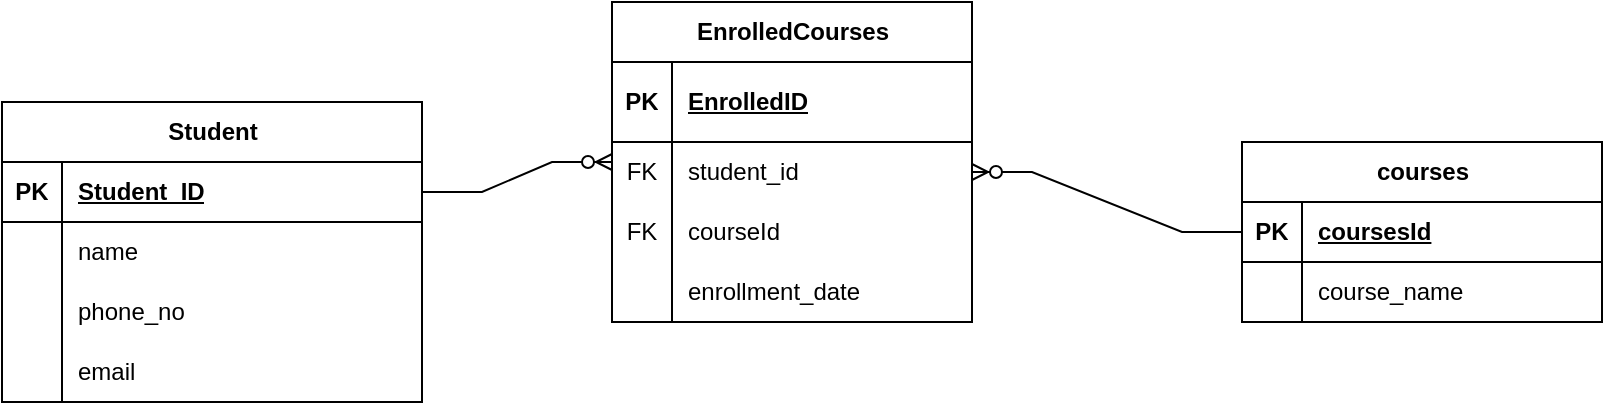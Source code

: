 <mxfile version="21.6.6" type="device">
  <diagram name="Page-1" id="JzgeUjTLKBS4xVXafsNU">
    <mxGraphModel dx="899" dy="502" grid="1" gridSize="10" guides="1" tooltips="1" connect="1" arrows="1" fold="1" page="1" pageScale="1" pageWidth="850" pageHeight="1100" background="none" math="0" shadow="0">
      <root>
        <mxCell id="0" />
        <mxCell id="1" parent="0" />
        <mxCell id="syM7a2u-vUbj5oyzCwH--1" value="Student" style="shape=table;startSize=30;container=1;collapsible=1;childLayout=tableLayout;fixedRows=1;rowLines=0;fontStyle=1;align=center;resizeLast=1;html=1;" vertex="1" parent="1">
          <mxGeometry x="30" y="180" width="210" height="150" as="geometry">
            <mxRectangle x="30" y="180" width="90" height="30" as="alternateBounds" />
          </mxGeometry>
        </mxCell>
        <mxCell id="syM7a2u-vUbj5oyzCwH--2" value="" style="shape=tableRow;horizontal=0;startSize=0;swimlaneHead=0;swimlaneBody=0;fillColor=none;collapsible=0;dropTarget=0;points=[[0,0.5],[1,0.5]];portConstraint=eastwest;top=0;left=0;right=0;bottom=1;" vertex="1" parent="syM7a2u-vUbj5oyzCwH--1">
          <mxGeometry y="30" width="210" height="30" as="geometry" />
        </mxCell>
        <mxCell id="syM7a2u-vUbj5oyzCwH--3" value="PK" style="shape=partialRectangle;connectable=0;fillColor=none;top=0;left=0;bottom=0;right=0;fontStyle=1;overflow=hidden;whiteSpace=wrap;html=1;" vertex="1" parent="syM7a2u-vUbj5oyzCwH--2">
          <mxGeometry width="30" height="30" as="geometry">
            <mxRectangle width="30" height="30" as="alternateBounds" />
          </mxGeometry>
        </mxCell>
        <mxCell id="syM7a2u-vUbj5oyzCwH--4" value="Student_ID" style="shape=partialRectangle;connectable=0;fillColor=none;top=0;left=0;bottom=0;right=0;align=left;spacingLeft=6;fontStyle=5;overflow=hidden;whiteSpace=wrap;html=1;" vertex="1" parent="syM7a2u-vUbj5oyzCwH--2">
          <mxGeometry x="30" width="180" height="30" as="geometry">
            <mxRectangle width="180" height="30" as="alternateBounds" />
          </mxGeometry>
        </mxCell>
        <mxCell id="syM7a2u-vUbj5oyzCwH--5" value="" style="shape=tableRow;horizontal=0;startSize=0;swimlaneHead=0;swimlaneBody=0;fillColor=none;collapsible=0;dropTarget=0;points=[[0,0.5],[1,0.5]];portConstraint=eastwest;top=0;left=0;right=0;bottom=0;" vertex="1" parent="syM7a2u-vUbj5oyzCwH--1">
          <mxGeometry y="60" width="210" height="30" as="geometry" />
        </mxCell>
        <mxCell id="syM7a2u-vUbj5oyzCwH--6" value="" style="shape=partialRectangle;connectable=0;fillColor=none;top=0;left=0;bottom=0;right=0;editable=1;overflow=hidden;whiteSpace=wrap;html=1;" vertex="1" parent="syM7a2u-vUbj5oyzCwH--5">
          <mxGeometry width="30" height="30" as="geometry">
            <mxRectangle width="30" height="30" as="alternateBounds" />
          </mxGeometry>
        </mxCell>
        <mxCell id="syM7a2u-vUbj5oyzCwH--7" value="name" style="shape=partialRectangle;connectable=0;fillColor=none;top=0;left=0;bottom=0;right=0;align=left;spacingLeft=6;overflow=hidden;whiteSpace=wrap;html=1;" vertex="1" parent="syM7a2u-vUbj5oyzCwH--5">
          <mxGeometry x="30" width="180" height="30" as="geometry">
            <mxRectangle width="180" height="30" as="alternateBounds" />
          </mxGeometry>
        </mxCell>
        <mxCell id="syM7a2u-vUbj5oyzCwH--8" value="" style="shape=tableRow;horizontal=0;startSize=0;swimlaneHead=0;swimlaneBody=0;fillColor=none;collapsible=0;dropTarget=0;points=[[0,0.5],[1,0.5]];portConstraint=eastwest;top=0;left=0;right=0;bottom=0;" vertex="1" parent="syM7a2u-vUbj5oyzCwH--1">
          <mxGeometry y="90" width="210" height="30" as="geometry" />
        </mxCell>
        <mxCell id="syM7a2u-vUbj5oyzCwH--9" value="" style="shape=partialRectangle;connectable=0;fillColor=none;top=0;left=0;bottom=0;right=0;editable=1;overflow=hidden;whiteSpace=wrap;html=1;" vertex="1" parent="syM7a2u-vUbj5oyzCwH--8">
          <mxGeometry width="30" height="30" as="geometry">
            <mxRectangle width="30" height="30" as="alternateBounds" />
          </mxGeometry>
        </mxCell>
        <mxCell id="syM7a2u-vUbj5oyzCwH--10" value="phone_no" style="shape=partialRectangle;connectable=0;fillColor=none;top=0;left=0;bottom=0;right=0;align=left;spacingLeft=6;overflow=hidden;whiteSpace=wrap;html=1;" vertex="1" parent="syM7a2u-vUbj5oyzCwH--8">
          <mxGeometry x="30" width="180" height="30" as="geometry">
            <mxRectangle width="180" height="30" as="alternateBounds" />
          </mxGeometry>
        </mxCell>
        <mxCell id="syM7a2u-vUbj5oyzCwH--11" value="" style="shape=tableRow;horizontal=0;startSize=0;swimlaneHead=0;swimlaneBody=0;fillColor=none;collapsible=0;dropTarget=0;points=[[0,0.5],[1,0.5]];portConstraint=eastwest;top=0;left=0;right=0;bottom=0;" vertex="1" parent="syM7a2u-vUbj5oyzCwH--1">
          <mxGeometry y="120" width="210" height="30" as="geometry" />
        </mxCell>
        <mxCell id="syM7a2u-vUbj5oyzCwH--12" value="" style="shape=partialRectangle;connectable=0;fillColor=none;top=0;left=0;bottom=0;right=0;editable=1;overflow=hidden;whiteSpace=wrap;html=1;" vertex="1" parent="syM7a2u-vUbj5oyzCwH--11">
          <mxGeometry width="30" height="30" as="geometry">
            <mxRectangle width="30" height="30" as="alternateBounds" />
          </mxGeometry>
        </mxCell>
        <mxCell id="syM7a2u-vUbj5oyzCwH--13" value="email" style="shape=partialRectangle;connectable=0;fillColor=none;top=0;left=0;bottom=0;right=0;align=left;spacingLeft=6;overflow=hidden;whiteSpace=wrap;html=1;" vertex="1" parent="syM7a2u-vUbj5oyzCwH--11">
          <mxGeometry x="30" width="180" height="30" as="geometry">
            <mxRectangle width="180" height="30" as="alternateBounds" />
          </mxGeometry>
        </mxCell>
        <mxCell id="syM7a2u-vUbj5oyzCwH--15" value="courses" style="shape=table;startSize=30;container=1;collapsible=1;childLayout=tableLayout;fixedRows=1;rowLines=0;fontStyle=1;align=center;resizeLast=1;html=1;" vertex="1" parent="1">
          <mxGeometry x="650" y="200" width="180" height="90" as="geometry" />
        </mxCell>
        <mxCell id="syM7a2u-vUbj5oyzCwH--16" value="" style="shape=tableRow;horizontal=0;startSize=0;swimlaneHead=0;swimlaneBody=0;fillColor=none;collapsible=0;dropTarget=0;points=[[0,0.5],[1,0.5]];portConstraint=eastwest;top=0;left=0;right=0;bottom=1;" vertex="1" parent="syM7a2u-vUbj5oyzCwH--15">
          <mxGeometry y="30" width="180" height="30" as="geometry" />
        </mxCell>
        <mxCell id="syM7a2u-vUbj5oyzCwH--17" value="PK" style="shape=partialRectangle;connectable=0;fillColor=none;top=0;left=0;bottom=0;right=0;fontStyle=1;overflow=hidden;whiteSpace=wrap;html=1;" vertex="1" parent="syM7a2u-vUbj5oyzCwH--16">
          <mxGeometry width="30" height="30" as="geometry">
            <mxRectangle width="30" height="30" as="alternateBounds" />
          </mxGeometry>
        </mxCell>
        <mxCell id="syM7a2u-vUbj5oyzCwH--18" value="coursesId" style="shape=partialRectangle;connectable=0;fillColor=none;top=0;left=0;bottom=0;right=0;align=left;spacingLeft=6;fontStyle=5;overflow=hidden;whiteSpace=wrap;html=1;" vertex="1" parent="syM7a2u-vUbj5oyzCwH--16">
          <mxGeometry x="30" width="150" height="30" as="geometry">
            <mxRectangle width="150" height="30" as="alternateBounds" />
          </mxGeometry>
        </mxCell>
        <mxCell id="syM7a2u-vUbj5oyzCwH--19" value="" style="shape=tableRow;horizontal=0;startSize=0;swimlaneHead=0;swimlaneBody=0;fillColor=none;collapsible=0;dropTarget=0;points=[[0,0.5],[1,0.5]];portConstraint=eastwest;top=0;left=0;right=0;bottom=0;" vertex="1" parent="syM7a2u-vUbj5oyzCwH--15">
          <mxGeometry y="60" width="180" height="30" as="geometry" />
        </mxCell>
        <mxCell id="syM7a2u-vUbj5oyzCwH--20" value="" style="shape=partialRectangle;connectable=0;fillColor=none;top=0;left=0;bottom=0;right=0;editable=1;overflow=hidden;whiteSpace=wrap;html=1;" vertex="1" parent="syM7a2u-vUbj5oyzCwH--19">
          <mxGeometry width="30" height="30" as="geometry">
            <mxRectangle width="30" height="30" as="alternateBounds" />
          </mxGeometry>
        </mxCell>
        <mxCell id="syM7a2u-vUbj5oyzCwH--21" value="course_name" style="shape=partialRectangle;connectable=0;fillColor=none;top=0;left=0;bottom=0;right=0;align=left;spacingLeft=6;overflow=hidden;whiteSpace=wrap;html=1;" vertex="1" parent="syM7a2u-vUbj5oyzCwH--19">
          <mxGeometry x="30" width="150" height="30" as="geometry">
            <mxRectangle width="150" height="30" as="alternateBounds" />
          </mxGeometry>
        </mxCell>
        <mxCell id="syM7a2u-vUbj5oyzCwH--29" value="EnrolledCourses" style="shape=table;startSize=30;container=1;collapsible=1;childLayout=tableLayout;fixedRows=1;rowLines=0;fontStyle=1;align=center;resizeLast=1;html=1;" vertex="1" parent="1">
          <mxGeometry x="335" y="130" width="180" height="160" as="geometry" />
        </mxCell>
        <mxCell id="syM7a2u-vUbj5oyzCwH--30" value="" style="shape=tableRow;horizontal=0;startSize=0;swimlaneHead=0;swimlaneBody=0;fillColor=none;collapsible=0;dropTarget=0;points=[[0,0.5],[1,0.5]];portConstraint=eastwest;top=0;left=0;right=0;bottom=1;" vertex="1" parent="syM7a2u-vUbj5oyzCwH--29">
          <mxGeometry y="30" width="180" height="40" as="geometry" />
        </mxCell>
        <mxCell id="syM7a2u-vUbj5oyzCwH--31" value="PK" style="shape=partialRectangle;connectable=0;fillColor=none;top=0;left=0;bottom=0;right=0;fontStyle=1;overflow=hidden;whiteSpace=wrap;html=1;" vertex="1" parent="syM7a2u-vUbj5oyzCwH--30">
          <mxGeometry width="30" height="40" as="geometry">
            <mxRectangle width="30" height="40" as="alternateBounds" />
          </mxGeometry>
        </mxCell>
        <mxCell id="syM7a2u-vUbj5oyzCwH--32" value="EnrolledID" style="shape=partialRectangle;connectable=0;fillColor=none;top=0;left=0;bottom=0;right=0;align=left;spacingLeft=6;fontStyle=5;overflow=hidden;whiteSpace=wrap;html=1;" vertex="1" parent="syM7a2u-vUbj5oyzCwH--30">
          <mxGeometry x="30" width="150" height="40" as="geometry">
            <mxRectangle width="150" height="40" as="alternateBounds" />
          </mxGeometry>
        </mxCell>
        <mxCell id="syM7a2u-vUbj5oyzCwH--33" value="" style="shape=tableRow;horizontal=0;startSize=0;swimlaneHead=0;swimlaneBody=0;fillColor=none;collapsible=0;dropTarget=0;points=[[0,0.5],[1,0.5]];portConstraint=eastwest;top=0;left=0;right=0;bottom=0;" vertex="1" parent="syM7a2u-vUbj5oyzCwH--29">
          <mxGeometry y="70" width="180" height="30" as="geometry" />
        </mxCell>
        <mxCell id="syM7a2u-vUbj5oyzCwH--34" value="FK" style="shape=partialRectangle;connectable=0;fillColor=none;top=0;left=0;bottom=0;right=0;editable=1;overflow=hidden;whiteSpace=wrap;html=1;" vertex="1" parent="syM7a2u-vUbj5oyzCwH--33">
          <mxGeometry width="30" height="30" as="geometry">
            <mxRectangle width="30" height="30" as="alternateBounds" />
          </mxGeometry>
        </mxCell>
        <mxCell id="syM7a2u-vUbj5oyzCwH--35" value="student_id" style="shape=partialRectangle;connectable=0;fillColor=none;top=0;left=0;bottom=0;right=0;align=left;spacingLeft=6;overflow=hidden;whiteSpace=wrap;html=1;" vertex="1" parent="syM7a2u-vUbj5oyzCwH--33">
          <mxGeometry x="30" width="150" height="30" as="geometry">
            <mxRectangle width="150" height="30" as="alternateBounds" />
          </mxGeometry>
        </mxCell>
        <mxCell id="syM7a2u-vUbj5oyzCwH--36" value="" style="shape=tableRow;horizontal=0;startSize=0;swimlaneHead=0;swimlaneBody=0;fillColor=none;collapsible=0;dropTarget=0;points=[[0,0.5],[1,0.5]];portConstraint=eastwest;top=0;left=0;right=0;bottom=0;" vertex="1" parent="syM7a2u-vUbj5oyzCwH--29">
          <mxGeometry y="100" width="180" height="30" as="geometry" />
        </mxCell>
        <mxCell id="syM7a2u-vUbj5oyzCwH--37" value="FK" style="shape=partialRectangle;connectable=0;fillColor=none;top=0;left=0;bottom=0;right=0;editable=1;overflow=hidden;whiteSpace=wrap;html=1;" vertex="1" parent="syM7a2u-vUbj5oyzCwH--36">
          <mxGeometry width="30" height="30" as="geometry">
            <mxRectangle width="30" height="30" as="alternateBounds" />
          </mxGeometry>
        </mxCell>
        <mxCell id="syM7a2u-vUbj5oyzCwH--38" value="courseId" style="shape=partialRectangle;connectable=0;fillColor=none;top=0;left=0;bottom=0;right=0;align=left;spacingLeft=6;overflow=hidden;whiteSpace=wrap;html=1;" vertex="1" parent="syM7a2u-vUbj5oyzCwH--36">
          <mxGeometry x="30" width="150" height="30" as="geometry">
            <mxRectangle width="150" height="30" as="alternateBounds" />
          </mxGeometry>
        </mxCell>
        <mxCell id="syM7a2u-vUbj5oyzCwH--39" value="" style="shape=tableRow;horizontal=0;startSize=0;swimlaneHead=0;swimlaneBody=0;fillColor=none;collapsible=0;dropTarget=0;points=[[0,0.5],[1,0.5]];portConstraint=eastwest;top=0;left=0;right=0;bottom=0;" vertex="1" parent="syM7a2u-vUbj5oyzCwH--29">
          <mxGeometry y="130" width="180" height="30" as="geometry" />
        </mxCell>
        <mxCell id="syM7a2u-vUbj5oyzCwH--40" value="" style="shape=partialRectangle;connectable=0;fillColor=none;top=0;left=0;bottom=0;right=0;editable=1;overflow=hidden;whiteSpace=wrap;html=1;" vertex="1" parent="syM7a2u-vUbj5oyzCwH--39">
          <mxGeometry width="30" height="30" as="geometry">
            <mxRectangle width="30" height="30" as="alternateBounds" />
          </mxGeometry>
        </mxCell>
        <mxCell id="syM7a2u-vUbj5oyzCwH--41" value="enrollment_date" style="shape=partialRectangle;connectable=0;fillColor=none;top=0;left=0;bottom=0;right=0;align=left;spacingLeft=6;overflow=hidden;whiteSpace=wrap;html=1;" vertex="1" parent="syM7a2u-vUbj5oyzCwH--39">
          <mxGeometry x="30" width="150" height="30" as="geometry">
            <mxRectangle width="150" height="30" as="alternateBounds" />
          </mxGeometry>
        </mxCell>
        <mxCell id="syM7a2u-vUbj5oyzCwH--43" value="" style="edgeStyle=entityRelationEdgeStyle;fontSize=12;html=1;endArrow=ERzeroToMany;endFill=1;rounded=0;exitX=1;exitY=0.5;exitDx=0;exitDy=0;" edge="1" parent="1" source="syM7a2u-vUbj5oyzCwH--2">
          <mxGeometry width="100" height="100" relative="1" as="geometry">
            <mxPoint x="245" y="290" as="sourcePoint" />
            <mxPoint x="335" y="210" as="targetPoint" />
            <Array as="points">
              <mxPoint x="145" y="150" />
              <mxPoint x="125" y="150" />
            </Array>
          </mxGeometry>
        </mxCell>
        <mxCell id="syM7a2u-vUbj5oyzCwH--44" value="" style="edgeStyle=entityRelationEdgeStyle;fontSize=12;html=1;endArrow=ERzeroToMany;endFill=1;rounded=0;exitX=0;exitY=0.5;exitDx=0;exitDy=0;entryX=1;entryY=0.5;entryDx=0;entryDy=0;" edge="1" parent="1" source="syM7a2u-vUbj5oyzCwH--16" target="syM7a2u-vUbj5oyzCwH--33">
          <mxGeometry width="100" height="100" relative="1" as="geometry">
            <mxPoint x="665" y="260" as="sourcePoint" />
            <mxPoint x="530" y="230" as="targetPoint" />
            <Array as="points">
              <mxPoint x="565" y="325" />
            </Array>
          </mxGeometry>
        </mxCell>
      </root>
    </mxGraphModel>
  </diagram>
</mxfile>
